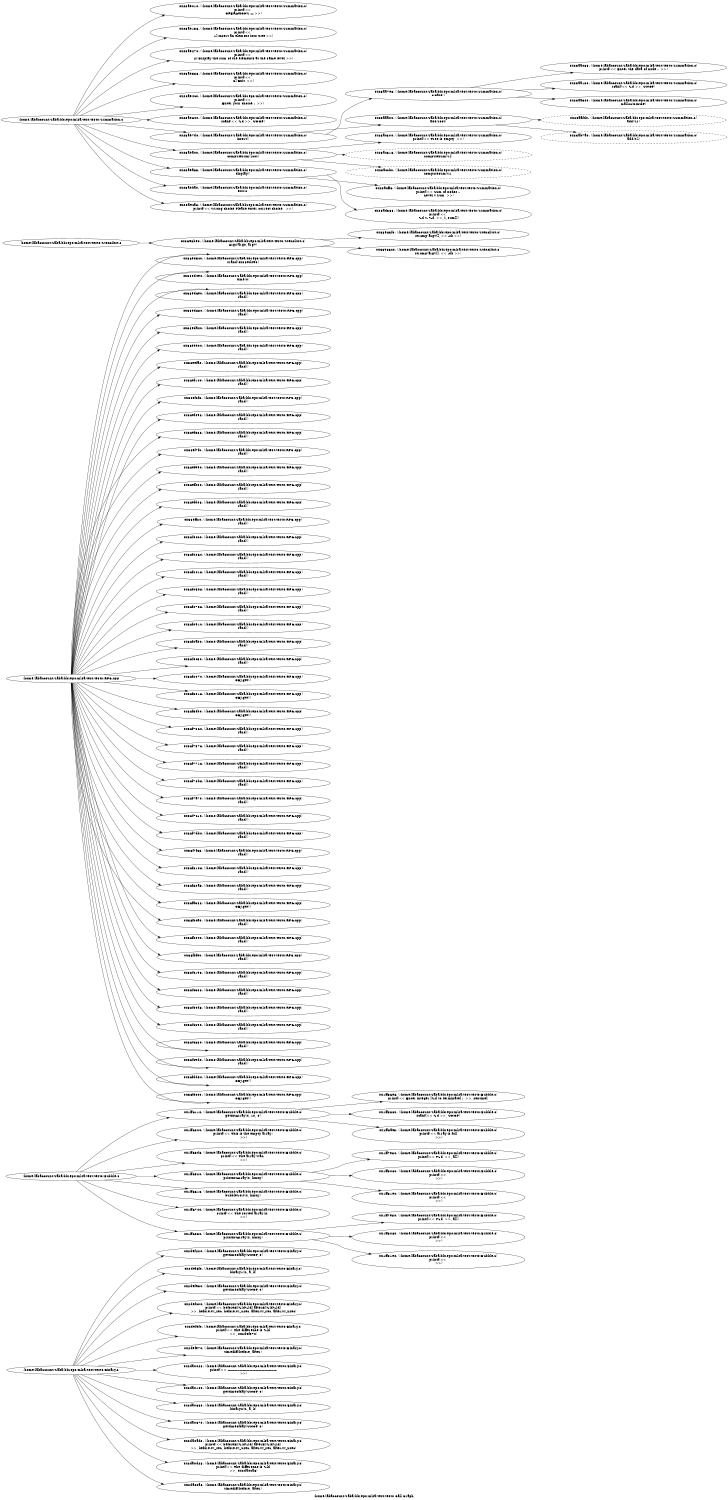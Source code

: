 digraph "/home/labaccount/Saba/bbrepo/mlsa/test/test0 Call Graph" {
	graph [dpi=300
		rankdir=LR
		size="7.5, 10"
		label="/home/labaccount/Saba/bbrepo/mlsa/test/test0 Call Graph"
	];

	Node0x405535779 [shape=oval, label="/home/labaccount/Saba/bbrepo/mlsa/test/test0/Binary.c"];
	Node0x236453495 [shape=oval, label="/home/labaccount/Saba/bbrepo/mlsa/test/test0/Bubble.c"];
	Node0x421683814 [shape=oval, label="/home/labaccount/Saba/bbrepo/mlsa/test/test0/RPG.cpp"];
	Node0x956317123 [shape=oval, label="/home/labaccount/Saba/bbrepo/mlsa/test/test0/Stenciltst.c"];
	Node0x772558142 [shape=oval, label="/home/labaccount/Saba/bbrepo/mlsa/test/test0/Summation.c"];
	Node0x416464268 [shape=oval, label="0x2d9f220. (/home/labaccount/Saba/bbrepo/mlsa/test/test0/Binary.c)\ngettimeofday(UNOP, 0)"];
	Node0x405535779 -> Node0x416464268;
	Node0x449986315 [shape=oval, label="0x2d9f6f0. (/home/labaccount/Saba/bbrepo/mlsa/test/test0/Binary.c)\nbinary1(n, a, k)"];
	Node0x405535779 -> Node0x449986315;
	Node0x875252029 [shape=oval, label="0x2d9f930. (/home/labaccount/Saba/bbrepo/mlsa/test/test0/Binary.c)\ngettimeofday(UNOP, 0)"];
	Node0x405535779 -> Node0x875252029;
	Node0x999399127 [shape=oval, label="0x2d9fc00. (/home/labaccount/Saba/bbrepo/mlsa/test/test0/Binary.c)\nprintf(<< before=[%ld%ld] after=[%ld%ld]\n >>, before.tv_sec, before.tv_usec, after.tv_sec, after.tv_usec)"];
	Node0x405535779 -> Node0x999399127;
	Node0x386315178 [shape=oval, label="0x2d9fef0. (/home/labaccount/Saba/bbrepo/mlsa/test/test0/Binary.c)\nprintf(<< The difference is %ld\n >>, 0x2d9fe70)"];
	Node0x405535779 -> Node0x386315178;
	Node0x326598409 [shape=oval, label="0x2d9fe70. (/home/labaccount/Saba/bbrepo/mlsa/test/test0/Binary.c)\ntimediff(before, after)"];
	Node0x405535779 -> Node0x326598409;
	Node0x544064956 [shape=oval, label="0x2da0028. (/home/labaccount/Saba/bbrepo/mlsa/test/test0/Binary.c)\nprintf(<< ---------------------------------------------\n >>)"];
	Node0x405535779 -> Node0x544064956;
	Node0x402240903 [shape=oval, label="0x2da0188. (/home/labaccount/Saba/bbrepo/mlsa/test/test0/Binary.c)\ngettimeofday(UNOP, 0)"];
	Node0x405535779 -> Node0x402240903;
	Node0x656901222 [shape=oval, label="0x2da0630. (/home/labaccount/Saba/bbrepo/mlsa/test/test0/Binary.c)\nbinary2(n, a, k)"];
	Node0x405535779 -> Node0x656901222;
	Node0x921507845 [shape=oval, label="0x2da0870. (/home/labaccount/Saba/bbrepo/mlsa/test/test0/Binary.c)\ngettimeofday(UNOP, 0)"];
	Node0x405535779 -> Node0x921507845;
	Node0x727300904 [shape=oval, label="0x2da0ad0. (/home/labaccount/Saba/bbrepo/mlsa/test/test0/Binary.c)\nprintf(<< before=[%ld%ld] after=[%ld%ld]\n >>, before.tv_sec, before.tv_usec, after.tv_sec, after.tv_usec)"];
	Node0x405535779 -> Node0x727300904;
	Node0x307928250 [shape=oval, label="0x2da0d28. (/home/labaccount/Saba/bbrepo/mlsa/test/test0/Binary.c)\nprintf(<< The difference is %ld\n >>, 0x2da0ca8)"];
	Node0x405535779 -> Node0x307928250;
	Node0x896622822 [shape=oval, label="0x2da0ca8. (/home/labaccount/Saba/bbrepo/mlsa/test/test0/Binary.c)\ntimediff(before, after)"];
	Node0x405535779 -> Node0x896622822;
	Node0x540855211 [shape=oval, label="0x1ff6110. (/home/labaccount/Saba/bbrepo/mlsa/test/test0/Bubble.c)\ngetIntArray(x, 10, 0)"];
	Node0x236453495 -> Node0x540855211;
	Node0x383760470 [shape=oval, label="0x1ff6300. (/home/labaccount/Saba/bbrepo/mlsa/test/test0/Bubble.c)\nprintf(<< This is the empty array!\n >>)"];
	Node0x236453495 -> Node0x383760470;
	Node0x646980545 [shape=oval, label="0x1ff63d8. (/home/labaccount/Saba/bbrepo/mlsa/test/test0/Bubble.c)\nprintf(<< The array was: \n >>)"];
	Node0x236453495 -> Node0x646980545;
	Node0x313849831 [shape=oval, label="0x1ff6520. (/home/labaccount/Saba/bbrepo/mlsa/test/test0/Bubble.c)\nprintIntArray(x, hmny)"];
	Node0x236453495 -> Node0x313849831;
	Node0x433739087 [shape=oval, label="0x1ff6618. (/home/labaccount/Saba/bbrepo/mlsa/test/test0/Bubble.c)\nbubbleSort(x, hmny)"];
	Node0x236453495 -> Node0x433739087;
	Node0x310838974 [shape=oval, label="0x1ff6740. (/home/labaccount/Saba/bbrepo/mlsa/test/test0/Bubble.c)\nprintf(<< The sorted array is: \n >>)"];
	Node0x236453495 -> Node0x310838974;
	Node0x879368872 [shape=oval, label="0x1ff6830. (/home/labaccount/Saba/bbrepo/mlsa/test/test0/Bubble.c)\nprintIntArray(x, hmny)"];
	Node0x236453495 -> Node0x879368872;
	Node0x561469456 [shape=oval, label="0x38ed5c0. (/home/labaccount/Saba/bbrepo/mlsa/test/test0/RPG.cpp)\nsrand(0x38ed490)"];
	Node0x421683814 -> Node0x561469456;
	Node0x521648012 [shape=oval, label="0x38ed490. (/home/labaccount/Saba/bbrepo/mlsa/test/test0/RPG.cpp)\ntime(0)"];
	Node0x421683814 -> Node0x521648012;
	Node0x857064568 [shape=oval, label="0x38ed6e0. (/home/labaccount/Saba/bbrepo/mlsa/test/test0/RPG.cpp)\nrand()"];
	Node0x421683814 -> Node0x857064568;
	Node0x774158540 [shape=oval, label="0x38ed880. (/home/labaccount/Saba/bbrepo/mlsa/test/test0/RPG.cpp)\nrand()"];
	Node0x421683814 -> Node0x774158540;
	Node0x337335082 [shape=oval, label="0x38eda20. (/home/labaccount/Saba/bbrepo/mlsa/test/test0/RPG.cpp)\nrand()"];
	Node0x421683814 -> Node0x337335082;
	Node0x778165647 [shape=oval, label="0x38eee00. (/home/labaccount/Saba/bbrepo/mlsa/test/test0/RPG.cpp)\nrand()"];
	Node0x421683814 -> Node0x778165647;
	Node0x185888147 [shape=oval, label="0x38eefa0. (/home/labaccount/Saba/bbrepo/mlsa/test/test0/RPG.cpp)\nrand()"];
	Node0x421683814 -> Node0x185888147;
	Node0x829625291 [shape=oval, label="0x38ef140. (/home/labaccount/Saba/bbrepo/mlsa/test/test0/RPG.cpp)\nrand()"];
	Node0x421683814 -> Node0x829625291;
	Node0x880870173 [shape=oval, label="0x38ef2f8. (/home/labaccount/Saba/bbrepo/mlsa/test/test0/RPG.cpp)\nrand()"];
	Node0x421683814 -> Node0x880870173;
	Node0x243401043 [shape=oval, label="0x38ef498. (/home/labaccount/Saba/bbrepo/mlsa/test/test0/RPG.cpp)\nrand()"];
	Node0x421683814 -> Node0x243401043;
	Node0x952923938 [shape=oval, label="0x38ef638. (/home/labaccount/Saba/bbrepo/mlsa/test/test0/RPG.cpp)\nrand()"];
	Node0x421683814 -> Node0x952923938;
	Node0x949035127 [shape=oval, label="0x38ef7f0. (/home/labaccount/Saba/bbrepo/mlsa/test/test0/RPG.cpp)\nrand()"];
	Node0x421683814 -> Node0x949035127;
	Node0x701824790 [shape=oval, label="0x38ef990. (/home/labaccount/Saba/bbrepo/mlsa/test/test0/RPG.cpp)\nrand()"];
	Node0x421683814 -> Node0x701824790;
	Node0x445832851 [shape=oval, label="0x38efb30. (/home/labaccount/Saba/bbrepo/mlsa/test/test0/RPG.cpp)\nrand()"];
	Node0x421683814 -> Node0x445832851;
	Node0x408464164 [shape=oval, label="0x38efd08. (/home/labaccount/Saba/bbrepo/mlsa/test/test0/RPG.cpp)\nrand()"];
	Node0x421683814 -> Node0x408464164;
	Node0x459864602 [shape=oval, label="0x38eff20. (/home/labaccount/Saba/bbrepo/mlsa/test/test0/RPG.cpp)\nrand()"];
	Node0x421683814 -> Node0x459864602;
	Node0x394868924 [shape=oval, label="0x38f00c0. (/home/labaccount/Saba/bbrepo/mlsa/test/test0/RPG.cpp)\nrand()"];
	Node0x421683814 -> Node0x394868924;
	Node0x469791151 [shape=oval, label="0x38f0260. (/home/labaccount/Saba/bbrepo/mlsa/test/test0/RPG.cpp)\nrand()"];
	Node0x421683814 -> Node0x469791151;
	Node0x852744347 [shape=oval, label="0x38f0418. (/home/labaccount/Saba/bbrepo/mlsa/test/test0/RPG.cpp)\nrand()"];
	Node0x421683814 -> Node0x852744347;
	Node0x638478413 [shape=oval, label="0x38f05b8. (/home/labaccount/Saba/bbrepo/mlsa/test/test0/RPG.cpp)\nrand()"];
	Node0x421683814 -> Node0x638478413;
	Node0x270168224 [shape=oval, label="0x38f0758. (/home/labaccount/Saba/bbrepo/mlsa/test/test0/RPG.cpp)\nrand()"];
	Node0x421683814 -> Node0x270168224;
	Node0x448665035 [shape=oval, label="0x38f0910. (/home/labaccount/Saba/bbrepo/mlsa/test/test0/RPG.cpp)\nrand()"];
	Node0x421683814 -> Node0x448665035;
	Node0x161186152 [shape=oval, label="0x38f0ab0. (/home/labaccount/Saba/bbrepo/mlsa/test/test0/RPG.cpp)\nrand()"];
	Node0x421683814 -> Node0x161186152;
	Node0x421388300 [shape=oval, label="0x38f0c50. (/home/labaccount/Saba/bbrepo/mlsa/test/test0/RPG.cpp)\nrand()"];
	Node0x421683814 -> Node0x421388300;
	Node0x894803429 [shape=oval, label="0x38f2070. (/home/labaccount/Saba/bbrepo/mlsa/test/test0/RPG.cpp)\nOBJ.get()"];
	Node0x421683814 -> Node0x894803429;
	Node0x325372919 [shape=oval, label="0x38f3018. (/home/labaccount/Saba/bbrepo/mlsa/test/test0/RPG.cpp)\nOBJ.get()"];
	Node0x421683814 -> Node0x325372919;
	Node0x521075736 [shape=oval, label="0x38f5eb0. (/home/labaccount/Saba/bbrepo/mlsa/test/test0/RPG.cpp)\nOBJ.get()"];
	Node0x421683814 -> Node0x521075736;
	Node0x785820435 [shape=oval, label="0x38f7360. (/home/labaccount/Saba/bbrepo/mlsa/test/test0/RPG.cpp)\nrand()"];
	Node0x421683814 -> Node0x785820435;
	Node0x679064219 [shape=oval, label="0x38f7578. (/home/labaccount/Saba/bbrepo/mlsa/test/test0/RPG.cpp)\nrand()"];
	Node0x421683814 -> Node0x679064219;
	Node0x624887781 [shape=oval, label="0x38f7718. (/home/labaccount/Saba/bbrepo/mlsa/test/test0/RPG.cpp)\nrand()"];
	Node0x421683814 -> Node0x624887781;
	Node0x342240982 [shape=oval, label="0x38f78b8. (/home/labaccount/Saba/bbrepo/mlsa/test/test0/RPG.cpp)\nrand()"];
	Node0x421683814 -> Node0x342240982;
	Node0x720094966 [shape=oval, label="0x38f7a70. (/home/labaccount/Saba/bbrepo/mlsa/test/test0/RPG.cpp)\nrand()"];
	Node0x421683814 -> Node0x720094966;
	Node0x929508994 [shape=oval, label="0x38f7c10. (/home/labaccount/Saba/bbrepo/mlsa/test/test0/RPG.cpp)\nrand()"];
	Node0x421683814 -> Node0x929508994;
	Node0x417541888 [shape=oval, label="0x38f7db0. (/home/labaccount/Saba/bbrepo/mlsa/test/test0/RPG.cpp)\nrand()"];
	Node0x421683814 -> Node0x417541888;
	Node0x188965601 [shape=oval, label="0x38f7f68. (/home/labaccount/Saba/bbrepo/mlsa/test/test0/RPG.cpp)\nrand()"];
	Node0x421683814 -> Node0x188965601;
	Node0x963620001 [shape=oval, label="0x38f8108. (/home/labaccount/Saba/bbrepo/mlsa/test/test0/RPG.cpp)\nrand()"];
	Node0x421683814 -> Node0x963620001;
	Node0x223707256 [shape=oval, label="0x38f82a8. (/home/labaccount/Saba/bbrepo/mlsa/test/test0/RPG.cpp)\nrand()"];
	Node0x421683814 -> Node0x223707256;
	Node0x183565988 [shape=oval, label="0x38fa388. (/home/labaccount/Saba/bbrepo/mlsa/test/test0/RPG.cpp)\nOBJ.get()"];
	Node0x421683814 -> Node0x183565988;
	Node0x633914944 [shape=oval, label="0x38fbca0. (/home/labaccount/Saba/bbrepo/mlsa/test/test0/RPG.cpp)\nrand()"];
	Node0x421683814 -> Node0x633914944;
	Node0x990350375 [shape=oval, label="0x38fbe40. (/home/labaccount/Saba/bbrepo/mlsa/test/test0/RPG.cpp)\nrand()"];
	Node0x421683814 -> Node0x990350375;
	Node0x166442048 [shape=oval, label="0x38fbfe0. (/home/labaccount/Saba/bbrepo/mlsa/test/test0/RPG.cpp)\nrand()"];
	Node0x421683814 -> Node0x166442048;
	Node0x834300884 [shape=oval, label="0x38fc198. (/home/labaccount/Saba/bbrepo/mlsa/test/test0/RPG.cpp)\nrand()"];
	Node0x421683814 -> Node0x834300884;
	Node0x425638914 [shape=oval, label="0x38fc338. (/home/labaccount/Saba/bbrepo/mlsa/test/test0/RPG.cpp)\nrand()"];
	Node0x421683814 -> Node0x425638914;
	Node0x372214263 [shape=oval, label="0x38fc4d8. (/home/labaccount/Saba/bbrepo/mlsa/test/test0/RPG.cpp)\nrand()"];
	Node0x421683814 -> Node0x372214263;
	Node0x200501414 [shape=oval, label="0x38fc690. (/home/labaccount/Saba/bbrepo/mlsa/test/test0/RPG.cpp)\nrand()"];
	Node0x421683814 -> Node0x200501414;
	Node0x884545856 [shape=oval, label="0x38fc830. (/home/labaccount/Saba/bbrepo/mlsa/test/test0/RPG.cpp)\nrand()"];
	Node0x421683814 -> Node0x884545856;
	Node0x208912415 [shape=oval, label="0x38fc9d0. (/home/labaccount/Saba/bbrepo/mlsa/test/test0/RPG.cpp)\nrand()"];
	Node0x421683814 -> Node0x208912415;
	Node0x364889295 [shape=oval, label="0x38fdd50. (/home/labaccount/Saba/bbrepo/mlsa/test/test0/RPG.cpp)\nOBJ.get()"];
	Node0x421683814 -> Node0x364889295;
	Node0x660139492 [shape=oval, label="0x38fec00. (/home/labaccount/Saba/bbrepo/mlsa/test/test0/RPG.cpp)\nOBJ.get()"];
	Node0x421683814 -> Node0x660139492;
	Node0x558960422 [shape=oval, label="0x3698be0. (/home/labaccount/Saba/bbrepo/mlsa/test/test0/Stenciltst.c)\nArgs(argc, argv)"];
	Node0x956317123 -> Node0x558960422;
	Node0x209243654 [shape=oval, label="0x23a9010. (/home/labaccount/Saba/bbrepo/mlsa/test/test0/Summation.c)\nprintf(<< \n OPERATIONS --- >>)"];
	Node0x772558142 -> Node0x209243654;
	Node0x352432451 [shape=oval, label="0x23a9138. (/home/labaccount/Saba/bbrepo/mlsa/test/test0/Summation.c)\nprintf(<< \n 1] Insert an element into tree >>)"];
	Node0x772558142 -> Node0x352432451;
	Node0x679751324 [shape=oval, label="0x23a9270. (/home/labaccount/Saba/bbrepo/mlsa/test/test0/Summation.c)\nprintf(<< \n 2] Display the sum of the elements at the same level >>)"];
	Node0x772558142 -> Node0x679751324;
	Node0x456651922 [shape=oval, label="0x23a9388. (/home/labaccount/Saba/bbrepo/mlsa/test/test0/Summation.c)\nprintf(<< \n 3] Exit  >>)"];
	Node0x772558142 -> Node0x456651922;
	Node0x685608734 [shape=oval, label="0x23a94c0. (/home/labaccount/Saba/bbrepo/mlsa/test/test0/Summation.c)\nprintf(<< \nEnter your choice :  >>)"];
	Node0x772558142 -> Node0x685608734;
	Node0x935441283 [shape=oval, label="0x23a9640. (/home/labaccount/Saba/bbrepo/mlsa/test/test0/Summation.c)\nscanf(<< %d >>, UNOP)"];
	Node0x772558142 -> Node0x935441283;
	Node0x323299253 [shape=oval, label="0x23a97d0. (/home/labaccount/Saba/bbrepo/mlsa/test/test0/Summation.c)\ninsert()"];
	Node0x772558142 -> Node0x323299253;
	Node0x800627794 [shape=oval, label="0x23a9a00. (/home/labaccount/Saba/bbrepo/mlsa/test/test0/Summation.c)\ncomputesum(root)"];
	Node0x772558142 -> Node0x800627794;
	Node0x814840098 [shape=oval, label="0x23a9a88. (/home/labaccount/Saba/bbrepo/mlsa/test/test0/Summation.c)\ndisplay()"];
	Node0x772558142 -> Node0x814840098;
	Node0x981050276 [shape=oval, label="0x23a9ba0. (/home/labaccount/Saba/bbrepo/mlsa/test/test0/Summation.c)\nexit(0)"];
	Node0x772558142 -> Node0x981050276;
	Node0x719576702 [shape=oval, label="0x23a9ca8. (/home/labaccount/Saba/bbrepo/mlsa/test/test0/Summation.c)\nprintf(<< Wrong choice Please enter correct choice   >>)"];
	Node0x772558142 -> Node0x719576702;
	Node0x926318410 [shape=oval, label="0x1ff86e8. (/home/labaccount/Saba/bbrepo/mlsa/test/test0/Bubble.c)\nprintf(<< Enter integer [%d to terminate] :  >>, sentinel)"];
	Node0x540855211 -> Node0x926318410;
	Node0x773392189 [shape=oval, label="0x1ff8880. (/home/labaccount/Saba/bbrepo/mlsa/test/test0/Bubble.c)\nscanf(<< %d >>, UNOP)"];
	Node0x540855211 -> Node0x773392189;
	Node0x447513326 [shape=oval, label="0x1ff8ae8. (/home/labaccount/Saba/bbrepo/mlsa/test/test0/Bubble.c)\nprintf(<< array is full\n >>)"];
	Node0x540855211 -> Node0x447513326;
	Node0x552446957 [shape=oval, label="0x1ff7e80. (/home/labaccount/Saba/bbrepo/mlsa/test/test0/Bubble.c)\nprintf(<< \t%d  >>, a[])"];
	Node0x313849831 -> Node0x552446957;
	Node0x922834568 [shape=oval, label="0x1ff8080. (/home/labaccount/Saba/bbrepo/mlsa/test/test0/Bubble.c)\nprintf(<< \n >>)"];
	Node0x313849831 -> Node0x922834568;
	Node0x870383020 [shape=oval, label="0x1ff81e0. (/home/labaccount/Saba/bbrepo/mlsa/test/test0/Bubble.c)\nprintf(<< \n >>)"];
	Node0x313849831 -> Node0x870383020;
	Node0x607348040 [shape=oval, label="0x1ff7e80. (/home/labaccount/Saba/bbrepo/mlsa/test/test0/Bubble.c)\nprintf(<< \t%d  >>, a[])"];
	Node0x879368872 -> Node0x607348040;
	Node0x836147607 [shape=oval, label="0x1ff8080. (/home/labaccount/Saba/bbrepo/mlsa/test/test0/Bubble.c)\nprintf(<< \n >>)"];
	Node0x879368872 -> Node0x836147607;
	Node0x903500422 [shape=oval, label="0x1ff81e0. (/home/labaccount/Saba/bbrepo/mlsa/test/test0/Bubble.c)\nprintf(<< \n >>)"];
	Node0x879368872 -> Node0x903500422;
	Node0x315884055 [shape=oval, label="0x36983f0. (/home/labaccount/Saba/bbrepo/mlsa/test/test0/Stenciltst.c)\nstrcmp(argv[], << -sb >>)"];
	Node0x558960422 -> Node0x315884055;
	Node0x872686783 [shape=oval, label="0x36986c0. (/home/labaccount/Saba/bbrepo/mlsa/test/test0/Stenciltst.c)\nstrcmp(argv[], << -db >>)"];
	Node0x558960422 -> Node0x872686783;
	Node0x847234029 [shape=oval, label="0x23aa7e8. (/home/labaccount/Saba/bbrepo/mlsa/test/test0/Summation.c)\ncreate()"];
	Node0x323299253 -> Node0x847234029;
	Node0x381156455 [shape=oval, label="0x23aaa00. (/home/labaccount/Saba/bbrepo/mlsa/test/test0/Summation.c)\nadd(root)"];
	Node0x323299253 -> Node0x381156455;
	Node0x638498755 [shape=oval, label="0x23ac300. (/home/labaccount/Saba/bbrepo/mlsa/test/test0/Summation.c)\nprintf(<< Tree is empty  >>)"];
	Node0x800627794 -> Node0x638498755;
	Node0x434756671 [shape=oval, style=dashed, label="0x23ac618. (/home/labaccount/Saba/bbrepo/mlsa/test/test0/Summation.c)\ncomputesum(t.l)"];
	Node0x800627794 -> Node0x434756671;
	Node0x762620414 [shape=oval, style=dashed, label="0x23accb0. (/home/labaccount/Saba/bbrepo/mlsa/test/test0/Summation.c)\ncomputesum(t.r)"];
	Node0x800627794 -> Node0x762620414;
	Node0x952151200 [shape=oval, label="0x23acff8. (/home/labaccount/Saba/bbrepo/mlsa/test/test0/Summation.c)\nprintf(<< Sum of nodes : \n Level \t Sum  >>)"];
	Node0x814840098 -> Node0x952151200;
	Node0x463477947 [shape=oval, label="0x23ad368. (/home/labaccount/Saba/bbrepo/mlsa/test/test0/Summation.c)\nprintf(<< \n %d \t: %d  >>, i, sum[])"];
	Node0x814840098 -> Node0x463477947;
	Node0x334405692 [shape=oval, label="0x23aa068. (/home/labaccount/Saba/bbrepo/mlsa/test/test0/Summation.c)\nprintf(<< Enter the data of node :  >>)"];
	Node0x847234029 -> Node0x334405692;
	Node0x166916698 [shape=oval, label="0x23aa180. (/home/labaccount/Saba/bbrepo/mlsa/test/test0/Summation.c)\nscanf(<< %d >>, UNOP)"];
	Node0x847234029 -> Node0x166916698;
	Node0x928631925 [shape=oval, label="0x23aa340. (/home/labaccount/Saba/bbrepo/mlsa/test/test0/Summation.c)\nmalloc(BINOP)"];
	Node0x847234029 -> Node0x928631925;
	Node0x864392525 [shape=oval, style=dashed, label="0x23aafd0. (/home/labaccount/Saba/bbrepo/mlsa/test/test0/Summation.c)\nadd(t.r)"];
	Node0x381156455 -> Node0x864392525;
	Node0x626694580 [shape=oval, style=dashed, label="0x23ab7a0. (/home/labaccount/Saba/bbrepo/mlsa/test/test0/Summation.c)\nadd(t.l)"];
	Node0x381156455 -> Node0x626694580;
}
